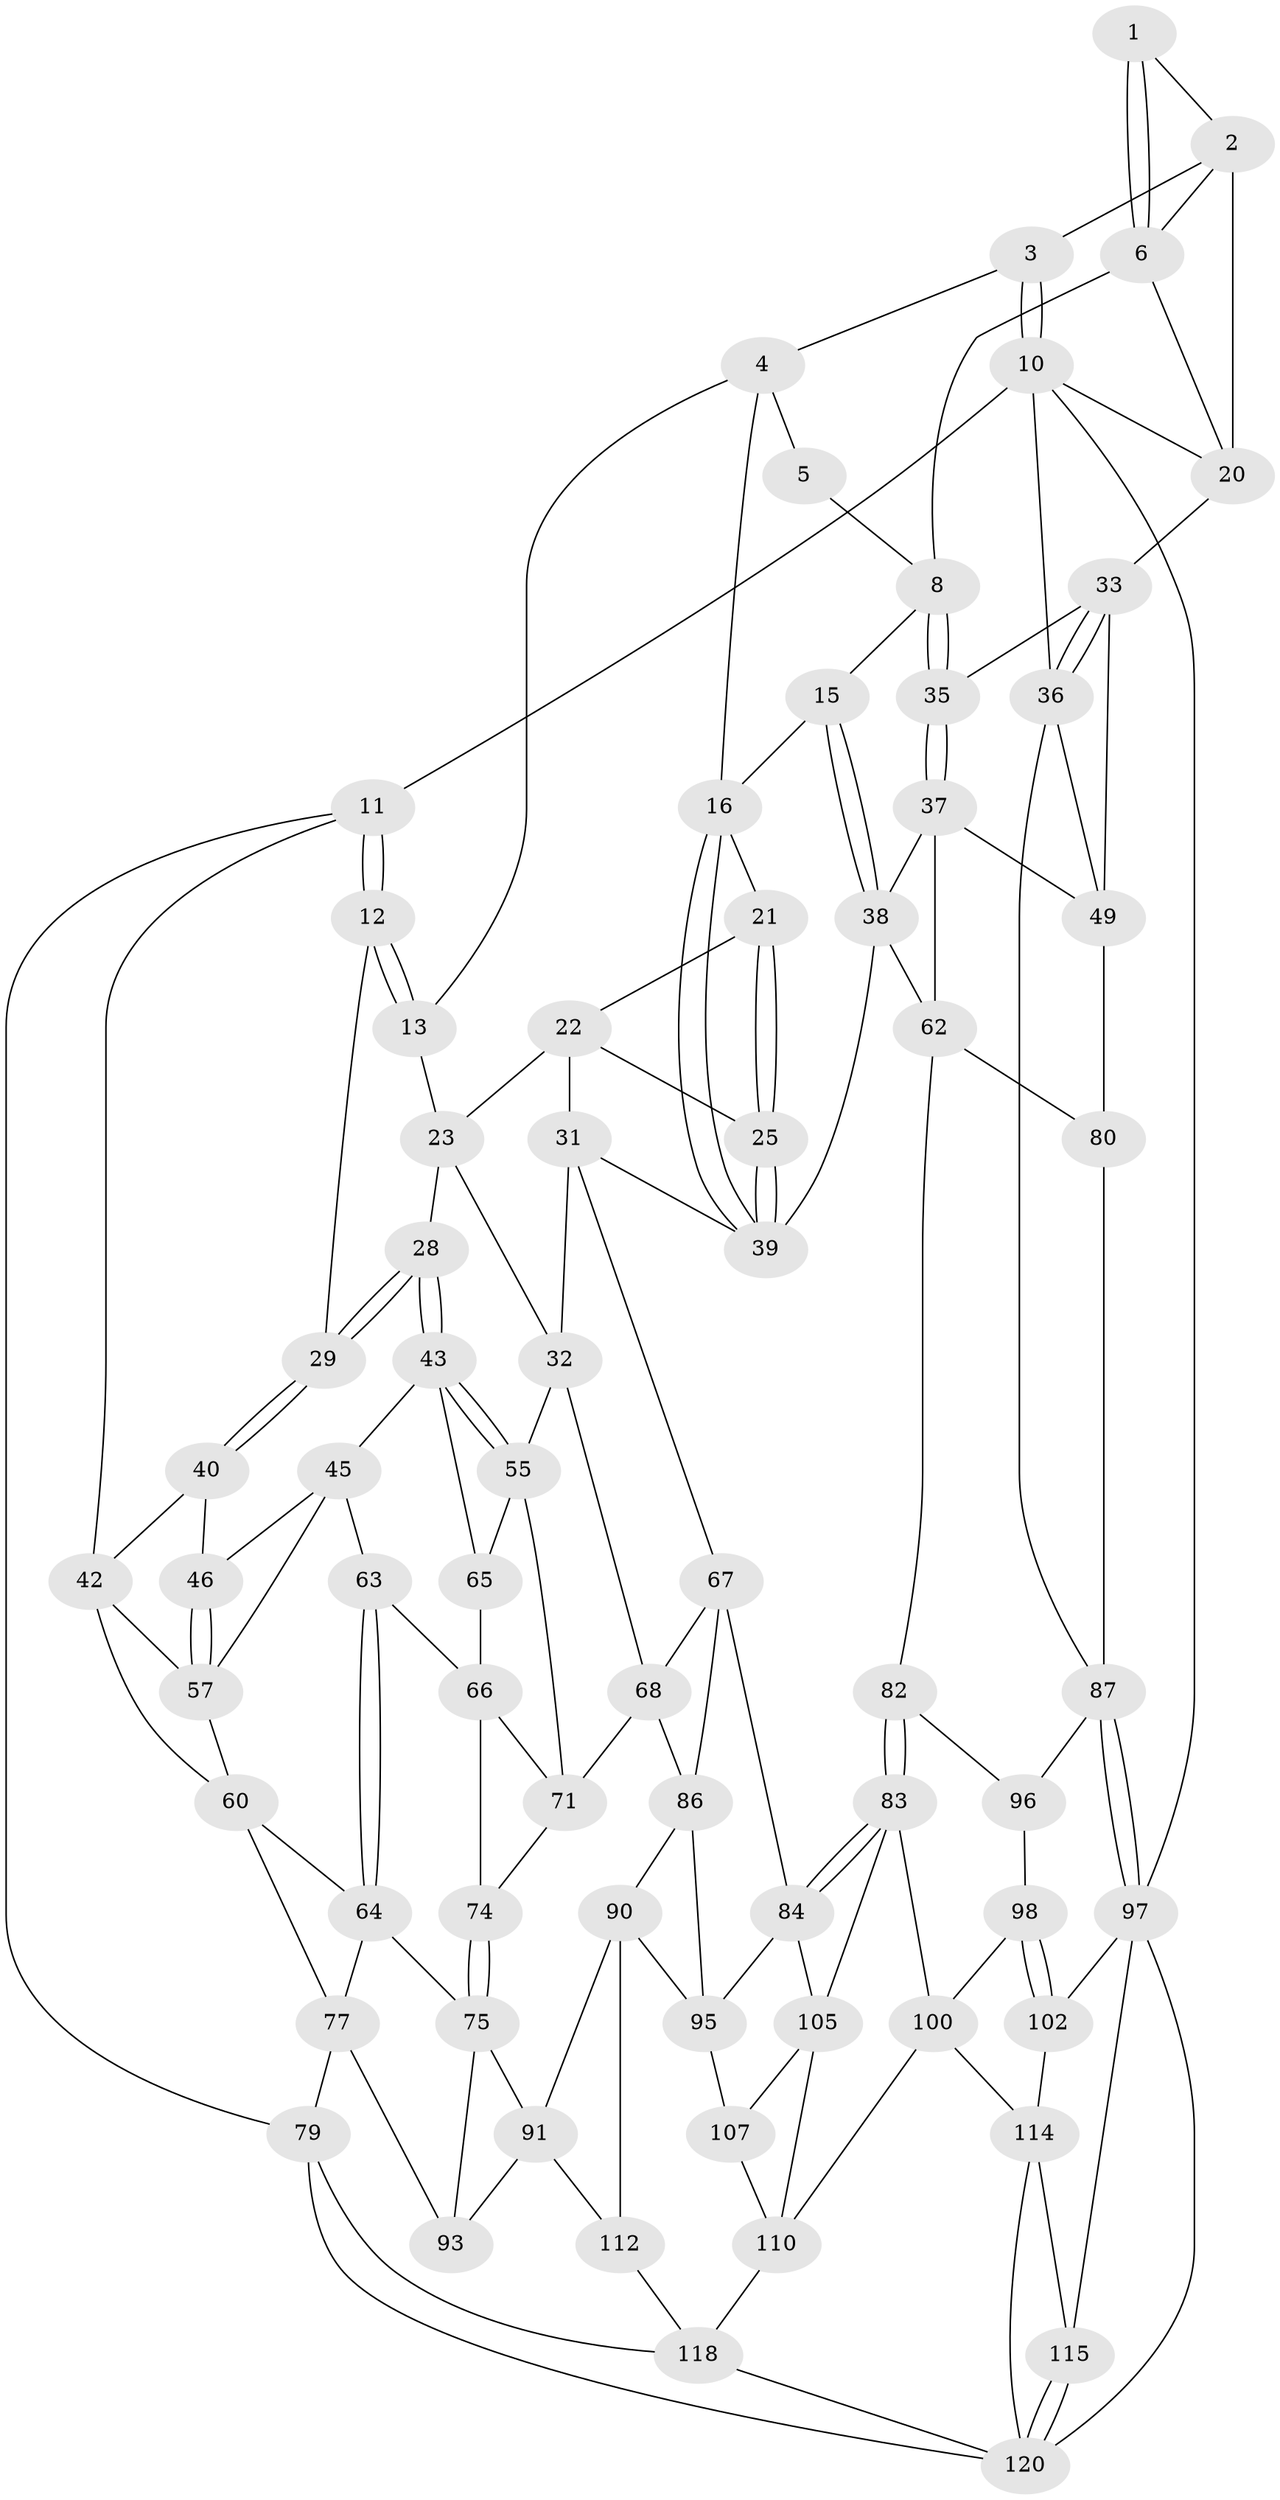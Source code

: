 // Generated by graph-tools (version 1.1) at 2025/24/03/03/25 07:24:31]
// undirected, 72 vertices, 155 edges
graph export_dot {
graph [start="1"]
  node [color=gray90,style=filled];
  1 [pos="+0.7676297770025016+0.0065144751229310885"];
  2 [pos="+0.9261769446517939+0.06136855973855483",super="+18"];
  3 [pos="+1+0"];
  4 [pos="+0.6230219009707033+0",super="+14"];
  5 [pos="+0.7580228928063723+0"];
  6 [pos="+0.8904345939382883+0.12562748377408414",super="+7"];
  8 [pos="+0.8132340739582391+0.18846275773365412",super="+9"];
  10 [pos="+1+0",super="+19"];
  11 [pos="+0+0"];
  12 [pos="+0+0",super="+30"];
  13 [pos="+0.17332195713487078+0"];
  15 [pos="+0.6255846904619616+0.21238381236139142"];
  16 [pos="+0.6064028263055024+0.19936140780359216",super="+17"];
  20 [pos="+1+0.15735826882988327",super="+24"];
  21 [pos="+0.39210062345917696+0.13931884721829754"];
  22 [pos="+0.26998858853978636+0.09704212843828636",super="+26"];
  23 [pos="+0.26766110592755277+0.09574416366409448",super="+27"];
  25 [pos="+0.46433129516944316+0.26955769828133785"];
  28 [pos="+0.2182571272826463+0.2592074964235653"];
  29 [pos="+0.18997865639389586+0.25844645021189855"];
  31 [pos="+0.3564237609679112+0.33590506138894605",super="+48"];
  32 [pos="+0.3372918112074293+0.3360442264417067",super="+54"];
  33 [pos="+0.9357391206448205+0.236883871400875",super="+34"];
  35 [pos="+0.8394901505347075+0.2981781646354328"];
  36 [pos="+1+0.43048726221785844",super="+52"];
  37 [pos="+0.7971343063447837+0.3459531251703435",super="+51"];
  38 [pos="+0.631496939041865+0.22634405800587076",super="+53"];
  39 [pos="+0.5123460466190323+0.2669597000788984",super="+47"];
  40 [pos="+0.1333288100304794+0.2606599177997471",super="+41"];
  42 [pos="+0+0.10460073083479715",super="+56"];
  43 [pos="+0.17476119665198916+0.37023851184789836",super="+44"];
  45 [pos="+0.09262323199643738+0.3508437817000213",super="+58"];
  46 [pos="+0.07953525936259777+0.3346423267175357"];
  49 [pos="+1+0.4471113539498009",super="+50"];
  55 [pos="+0.20505528216567553+0.41680535807211505",super="+69"];
  57 [pos="+0.01965120653548466+0.34819865589413795",super="+59"];
  60 [pos="+0.026600852557267816+0.41684243726301007",super="+61"];
  62 [pos="+0.6725944321381719+0.45315893618654696",super="+81"];
  63 [pos="+0.08656684451222978+0.45016095017719204"];
  64 [pos="+0.06912010491295091+0.4628453946418506",super="+76"];
  65 [pos="+0.09006914265326187+0.4494237487306914"];
  66 [pos="+0.08953014287038329+0.4496436595876378",super="+73"];
  67 [pos="+0.4651460530973561+0.4757629705479067",super="+85"];
  68 [pos="+0.3128776430717113+0.46002540015638227",super="+70"];
  71 [pos="+0.22462300093000914+0.5224527438031572",super="+72"];
  74 [pos="+0.09316424678188764+0.5408945179308432"];
  75 [pos="+0.07818353679581161+0.5498747607635691",super="+92"];
  77 [pos="+0+0.523222102367822",super="+78"];
  79 [pos="+0+1"];
  80 [pos="+0.8065775431588704+0.5333813033693263"];
  82 [pos="+0.6934018748043519+0.584295749582007"];
  83 [pos="+0.6549208076057971+0.654447030863706",super="+101"];
  84 [pos="+0.4801198992653687+0.5542771447839506",super="+94"];
  86 [pos="+0.26877114750901904+0.6381753241169421",super="+89"];
  87 [pos="+1+0.580207534632627",super="+88"];
  90 [pos="+0.14822949893270718+0.7116985180674195",super="+111"];
  91 [pos="+0.11132745872255419+0.715270117595789",super="+113"];
  93 [pos="+0+0.743157628036868"];
  95 [pos="+0.38248889070271697+0.7517606031178012",super="+108"];
  96 [pos="+0.9440383651326938+0.6588705137761628"];
  97 [pos="+1+0.802182426703346",super="+103"];
  98 [pos="+0.9412686425275897+0.6616088122433513",super="+99"];
  100 [pos="+0.713347525442626+0.7545139320626585",super="+109"];
  102 [pos="+0.8931757030986336+0.8283798412357115",super="+104"];
  105 [pos="+0.6439882927248892+0.70479787800372",super="+106"];
  107 [pos="+0.43142315922440216+0.8830138846062955"];
  110 [pos="+0.6299846964601932+0.9517447308792293",super="+117"];
  112 [pos="+0.17951419329141916+1"];
  114 [pos="+0.7870690370541424+0.8839764747458081",super="+116"];
  115 [pos="+0.9578823407765514+0.944356996813146"];
  118 [pos="+0.5008001562434726+1",super="+119"];
  120 [pos="+1+1",super="+121"];
  1 -- 2;
  1 -- 6;
  1 -- 6;
  2 -- 3;
  2 -- 20;
  2 -- 6;
  3 -- 4;
  3 -- 10;
  3 -- 10;
  4 -- 5;
  4 -- 16;
  4 -- 13;
  5 -- 8;
  6 -- 8;
  6 -- 20;
  8 -- 35;
  8 -- 35;
  8 -- 15;
  10 -- 11;
  10 -- 97;
  10 -- 20;
  10 -- 36;
  11 -- 12;
  11 -- 12;
  11 -- 42;
  11 -- 79;
  12 -- 13;
  12 -- 13;
  12 -- 29;
  13 -- 23;
  15 -- 16;
  15 -- 38;
  15 -- 38;
  16 -- 39;
  16 -- 39;
  16 -- 21;
  20 -- 33;
  21 -- 22;
  21 -- 25;
  21 -- 25;
  22 -- 23;
  22 -- 25;
  22 -- 31;
  23 -- 32;
  23 -- 28;
  25 -- 39;
  25 -- 39;
  28 -- 29;
  28 -- 29;
  28 -- 43;
  28 -- 43;
  29 -- 40;
  29 -- 40;
  31 -- 32;
  31 -- 67;
  31 -- 39;
  32 -- 68;
  32 -- 55;
  33 -- 36;
  33 -- 36;
  33 -- 35;
  33 -- 49;
  35 -- 37;
  35 -- 37;
  36 -- 49;
  36 -- 87;
  37 -- 38;
  37 -- 49;
  37 -- 62;
  38 -- 62;
  38 -- 39;
  40 -- 42;
  40 -- 46;
  42 -- 57;
  42 -- 60;
  43 -- 55;
  43 -- 55;
  43 -- 65;
  43 -- 45;
  45 -- 46;
  45 -- 57;
  45 -- 63;
  46 -- 57;
  46 -- 57;
  49 -- 80;
  55 -- 65;
  55 -- 71;
  57 -- 60;
  60 -- 64;
  60 -- 77;
  62 -- 80;
  62 -- 82;
  63 -- 64;
  63 -- 64;
  63 -- 66;
  64 -- 75;
  64 -- 77;
  65 -- 66;
  66 -- 74;
  66 -- 71;
  67 -- 68;
  67 -- 84;
  67 -- 86;
  68 -- 86;
  68 -- 71;
  71 -- 74;
  74 -- 75;
  74 -- 75;
  75 -- 91;
  75 -- 93;
  77 -- 93;
  77 -- 79;
  79 -- 120;
  79 -- 118;
  80 -- 87;
  82 -- 83;
  82 -- 83;
  82 -- 96;
  83 -- 84;
  83 -- 84;
  83 -- 105;
  83 -- 100;
  84 -- 105;
  84 -- 95;
  86 -- 90;
  86 -- 95;
  87 -- 97;
  87 -- 97;
  87 -- 96;
  90 -- 91;
  90 -- 112;
  90 -- 95;
  91 -- 112;
  91 -- 93;
  95 -- 107;
  96 -- 98;
  97 -- 120;
  97 -- 115;
  97 -- 102;
  98 -- 102 [weight=2];
  98 -- 102;
  98 -- 100;
  100 -- 114;
  100 -- 110;
  102 -- 114;
  105 -- 107;
  105 -- 110;
  107 -- 110;
  110 -- 118;
  112 -- 118;
  114 -- 120;
  114 -- 115;
  115 -- 120;
  115 -- 120;
  118 -- 120;
}
